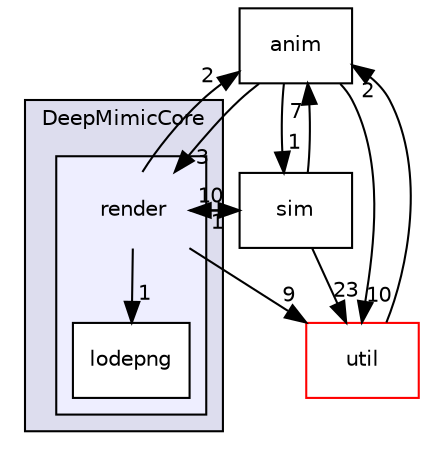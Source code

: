 digraph "F:/MotionDev/DmmRec/test0815/DeepMimic/DeepMimicCore/render" {
  compound=true
  node [ fontsize="10", fontname="Helvetica"];
  edge [ labelfontsize="10", labelfontname="Helvetica"];
  subgraph clusterdir_b4af972fda73d565b2fc8eb1830910ed {
    graph [ bgcolor="#ddddee", pencolor="black", label="DeepMimicCore" fontname="Helvetica", fontsize="10", URL="dir_b4af972fda73d565b2fc8eb1830910ed.html"]
  subgraph clusterdir_637d32c0d73e89fe6ab996a6a2b972e0 {
    graph [ bgcolor="#eeeeff", pencolor="black", label="" URL="dir_637d32c0d73e89fe6ab996a6a2b972e0.html"];
    dir_637d32c0d73e89fe6ab996a6a2b972e0 [shape=plaintext label="render"];
    dir_d8f687030c47f7dfb44293d74d888024 [shape=box label="lodepng" color="black" fillcolor="white" style="filled" URL="dir_d8f687030c47f7dfb44293d74d888024.html"];
  }
  }
  dir_e8910c38da408147dbd7d74b8611239e [shape=box label="anim" URL="dir_e8910c38da408147dbd7d74b8611239e.html"];
  dir_fccb75d8764af87a17564848bade0d76 [shape=box label="sim" URL="dir_fccb75d8764af87a17564848bade0d76.html"];
  dir_487f0112b730ce7d1063aee25e69b620 [shape=box label="util" fillcolor="white" style="filled" color="red" URL="dir_487f0112b730ce7d1063aee25e69b620.html"];
  dir_e8910c38da408147dbd7d74b8611239e->dir_fccb75d8764af87a17564848bade0d76 [headlabel="1", labeldistance=1.5 headhref="dir_000006_000010.html"];
  dir_e8910c38da408147dbd7d74b8611239e->dir_487f0112b730ce7d1063aee25e69b620 [headlabel="10", labeldistance=1.5 headhref="dir_000006_000011.html"];
  dir_e8910c38da408147dbd7d74b8611239e->dir_637d32c0d73e89fe6ab996a6a2b972e0 [headlabel="3", labeldistance=1.5 headhref="dir_000006_000007.html"];
  dir_fccb75d8764af87a17564848bade0d76->dir_e8910c38da408147dbd7d74b8611239e [headlabel="7", labeldistance=1.5 headhref="dir_000010_000006.html"];
  dir_fccb75d8764af87a17564848bade0d76->dir_487f0112b730ce7d1063aee25e69b620 [headlabel="23", labeldistance=1.5 headhref="dir_000010_000011.html"];
  dir_fccb75d8764af87a17564848bade0d76->dir_637d32c0d73e89fe6ab996a6a2b972e0 [headlabel="1", labeldistance=1.5 headhref="dir_000010_000007.html"];
  dir_487f0112b730ce7d1063aee25e69b620->dir_e8910c38da408147dbd7d74b8611239e [headlabel="2", labeldistance=1.5 headhref="dir_000011_000006.html"];
  dir_637d32c0d73e89fe6ab996a6a2b972e0->dir_d8f687030c47f7dfb44293d74d888024 [headlabel="1", labeldistance=1.5 headhref="dir_000007_000008.html"];
  dir_637d32c0d73e89fe6ab996a6a2b972e0->dir_e8910c38da408147dbd7d74b8611239e [headlabel="2", labeldistance=1.5 headhref="dir_000007_000006.html"];
  dir_637d32c0d73e89fe6ab996a6a2b972e0->dir_fccb75d8764af87a17564848bade0d76 [headlabel="10", labeldistance=1.5 headhref="dir_000007_000010.html"];
  dir_637d32c0d73e89fe6ab996a6a2b972e0->dir_487f0112b730ce7d1063aee25e69b620 [headlabel="9", labeldistance=1.5 headhref="dir_000007_000011.html"];
}
